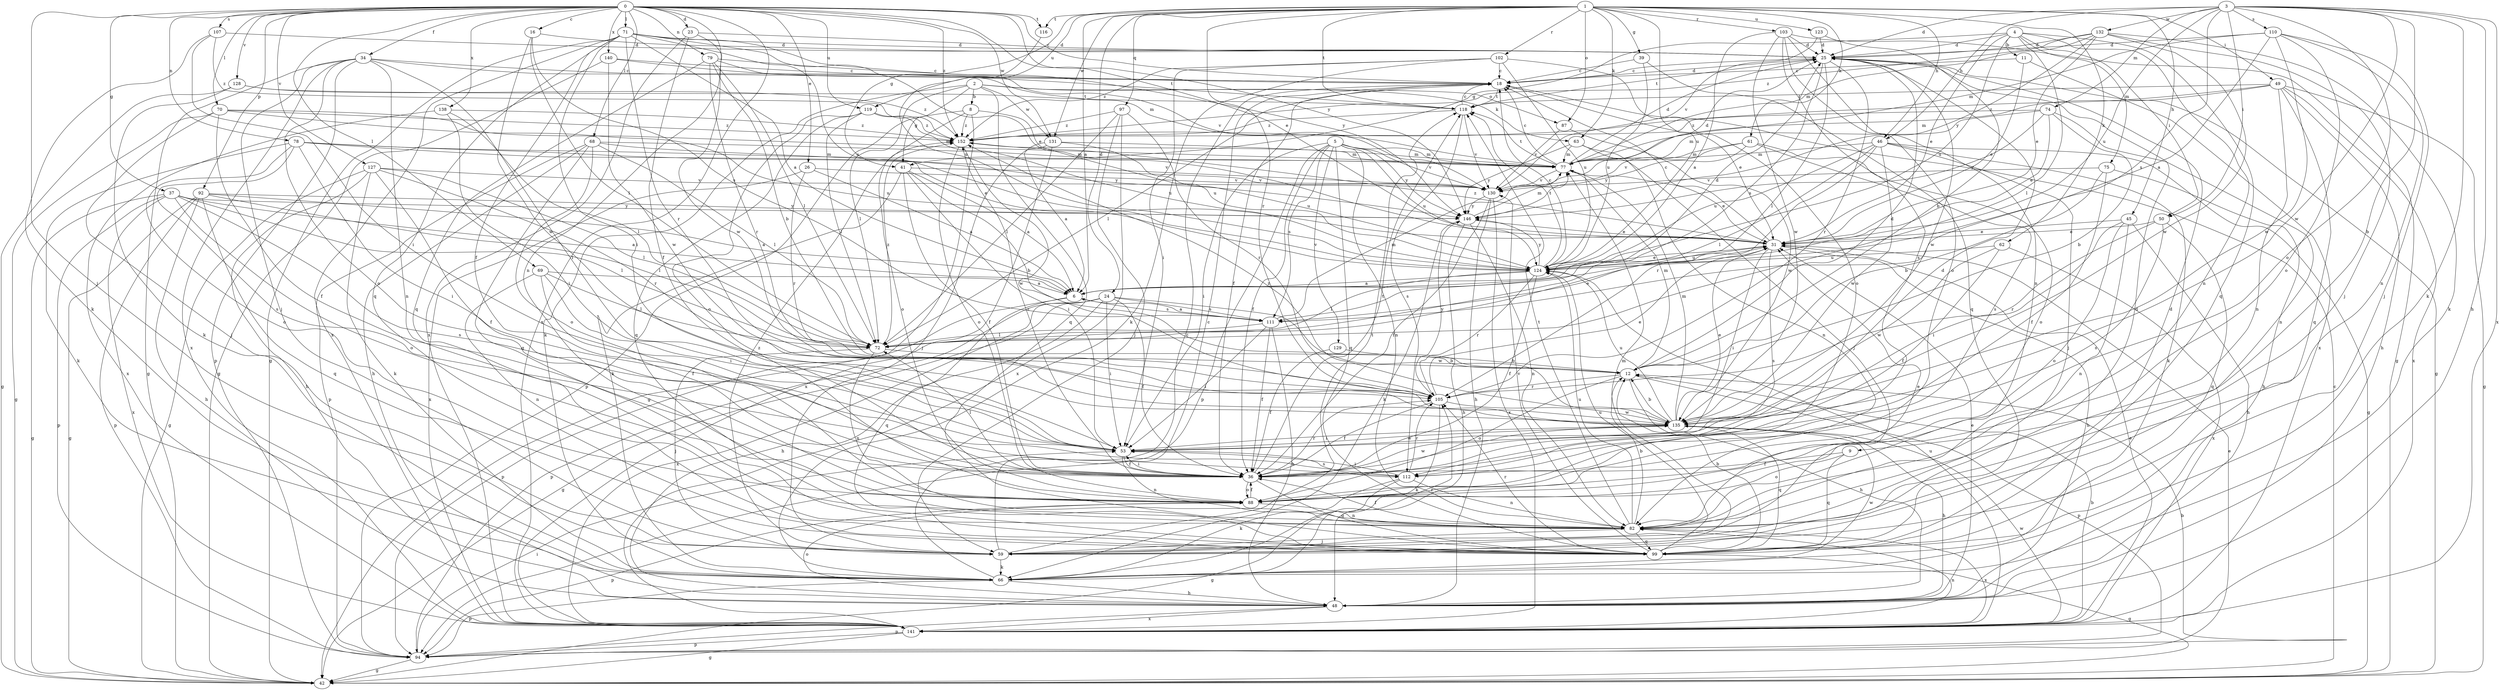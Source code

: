 strict digraph  {
0;
1;
2;
3;
4;
5;
6;
8;
9;
11;
12;
16;
18;
23;
24;
25;
26;
31;
34;
36;
37;
39;
41;
42;
45;
46;
48;
49;
50;
53;
59;
61;
62;
63;
66;
68;
69;
70;
71;
72;
74;
75;
77;
78;
79;
82;
87;
88;
92;
94;
97;
99;
102;
103;
105;
107;
110;
111;
112;
116;
118;
119;
123;
124;
127;
128;
129;
130;
131;
132;
135;
138;
140;
141;
146;
152;
0 -> 16  [label=c];
0 -> 18  [label=c];
0 -> 23  [label=d];
0 -> 26  [label=e];
0 -> 31  [label=e];
0 -> 34  [label=f];
0 -> 37  [label=g];
0 -> 59  [label=j];
0 -> 68  [label=l];
0 -> 69  [label=l];
0 -> 70  [label=l];
0 -> 71  [label=l];
0 -> 78  [label=n];
0 -> 79  [label=n];
0 -> 82  [label=n];
0 -> 92  [label=p];
0 -> 107  [label=s];
0 -> 116  [label=t];
0 -> 119  [label=u];
0 -> 127  [label=v];
0 -> 128  [label=v];
0 -> 131  [label=w];
0 -> 138  [label=x];
0 -> 140  [label=x];
0 -> 141  [label=x];
0 -> 146  [label=y];
0 -> 152  [label=z];
1 -> 6  [label=a];
1 -> 24  [label=d];
1 -> 39  [label=g];
1 -> 41  [label=g];
1 -> 45  [label=h];
1 -> 46  [label=h];
1 -> 49  [label=i];
1 -> 61  [label=k];
1 -> 62  [label=k];
1 -> 63  [label=k];
1 -> 87  [label=o];
1 -> 97  [label=q];
1 -> 102  [label=r];
1 -> 103  [label=r];
1 -> 105  [label=r];
1 -> 116  [label=t];
1 -> 118  [label=t];
1 -> 119  [label=u];
1 -> 123  [label=u];
1 -> 124  [label=u];
1 -> 131  [label=w];
2 -> 8  [label=b];
2 -> 41  [label=g];
2 -> 63  [label=k];
2 -> 66  [label=k];
2 -> 72  [label=l];
2 -> 87  [label=o];
2 -> 99  [label=q];
2 -> 131  [label=w];
3 -> 9  [label=b];
3 -> 25  [label=d];
3 -> 46  [label=h];
3 -> 48  [label=h];
3 -> 50  [label=i];
3 -> 66  [label=k];
3 -> 74  [label=m];
3 -> 88  [label=o];
3 -> 110  [label=s];
3 -> 111  [label=s];
3 -> 124  [label=u];
3 -> 132  [label=w];
3 -> 135  [label=w];
3 -> 141  [label=x];
4 -> 11  [label=b];
4 -> 25  [label=d];
4 -> 31  [label=e];
4 -> 41  [label=g];
4 -> 50  [label=i];
4 -> 72  [label=l];
4 -> 75  [label=m];
4 -> 82  [label=n];
4 -> 99  [label=q];
4 -> 124  [label=u];
5 -> 36  [label=f];
5 -> 53  [label=i];
5 -> 77  [label=m];
5 -> 82  [label=n];
5 -> 94  [label=p];
5 -> 99  [label=q];
5 -> 111  [label=s];
5 -> 124  [label=u];
5 -> 129  [label=v];
5 -> 130  [label=v];
5 -> 146  [label=y];
6 -> 25  [label=d];
6 -> 94  [label=p];
6 -> 99  [label=q];
6 -> 111  [label=s];
8 -> 42  [label=g];
8 -> 88  [label=o];
8 -> 94  [label=p];
8 -> 124  [label=u];
8 -> 152  [label=z];
9 -> 36  [label=f];
9 -> 88  [label=o];
9 -> 99  [label=q];
11 -> 18  [label=c];
11 -> 31  [label=e];
11 -> 141  [label=x];
12 -> 25  [label=d];
12 -> 48  [label=h];
12 -> 77  [label=m];
12 -> 88  [label=o];
12 -> 94  [label=p];
12 -> 105  [label=r];
16 -> 25  [label=d];
16 -> 72  [label=l];
16 -> 111  [label=s];
16 -> 135  [label=w];
18 -> 25  [label=d];
18 -> 31  [label=e];
18 -> 36  [label=f];
18 -> 72  [label=l];
18 -> 118  [label=t];
23 -> 25  [label=d];
23 -> 36  [label=f];
23 -> 135  [label=w];
23 -> 141  [label=x];
24 -> 36  [label=f];
24 -> 42  [label=g];
24 -> 48  [label=h];
24 -> 53  [label=i];
24 -> 94  [label=p];
24 -> 111  [label=s];
24 -> 135  [label=w];
24 -> 141  [label=x];
25 -> 18  [label=c];
25 -> 42  [label=g];
25 -> 72  [label=l];
25 -> 105  [label=r];
25 -> 111  [label=s];
25 -> 118  [label=t];
25 -> 135  [label=w];
26 -> 6  [label=a];
26 -> 105  [label=r];
26 -> 130  [label=v];
26 -> 141  [label=x];
31 -> 18  [label=c];
31 -> 48  [label=h];
31 -> 53  [label=i];
31 -> 112  [label=s];
31 -> 124  [label=u];
31 -> 152  [label=z];
34 -> 18  [label=c];
34 -> 42  [label=g];
34 -> 53  [label=i];
34 -> 59  [label=j];
34 -> 77  [label=m];
34 -> 82  [label=n];
34 -> 88  [label=o];
34 -> 94  [label=p];
34 -> 141  [label=x];
36 -> 25  [label=d];
36 -> 53  [label=i];
36 -> 72  [label=l];
36 -> 88  [label=o];
36 -> 99  [label=q];
36 -> 105  [label=r];
36 -> 118  [label=t];
36 -> 135  [label=w];
36 -> 152  [label=z];
37 -> 6  [label=a];
37 -> 42  [label=g];
37 -> 72  [label=l];
37 -> 88  [label=o];
37 -> 94  [label=p];
37 -> 112  [label=s];
37 -> 141  [label=x];
37 -> 146  [label=y];
39 -> 18  [label=c];
39 -> 99  [label=q];
39 -> 124  [label=u];
41 -> 6  [label=a];
41 -> 12  [label=b];
41 -> 36  [label=f];
41 -> 53  [label=i];
41 -> 66  [label=k];
41 -> 130  [label=v];
42 -> 18  [label=c];
45 -> 31  [label=e];
45 -> 48  [label=h];
45 -> 53  [label=i];
45 -> 82  [label=n];
45 -> 88  [label=o];
46 -> 42  [label=g];
46 -> 59  [label=j];
46 -> 66  [label=k];
46 -> 72  [label=l];
46 -> 77  [label=m];
46 -> 105  [label=r];
46 -> 124  [label=u];
46 -> 135  [label=w];
48 -> 31  [label=e];
48 -> 88  [label=o];
48 -> 94  [label=p];
48 -> 141  [label=x];
49 -> 42  [label=g];
49 -> 48  [label=h];
49 -> 77  [label=m];
49 -> 82  [label=n];
49 -> 99  [label=q];
49 -> 118  [label=t];
49 -> 141  [label=x];
49 -> 152  [label=z];
50 -> 31  [label=e];
50 -> 99  [label=q];
50 -> 105  [label=r];
50 -> 112  [label=s];
53 -> 36  [label=f];
53 -> 82  [label=n];
53 -> 112  [label=s];
53 -> 135  [label=w];
59 -> 18  [label=c];
59 -> 25  [label=d];
59 -> 66  [label=k];
59 -> 77  [label=m];
59 -> 118  [label=t];
59 -> 152  [label=z];
61 -> 77  [label=m];
61 -> 88  [label=o];
61 -> 112  [label=s];
61 -> 130  [label=v];
61 -> 146  [label=y];
62 -> 36  [label=f];
62 -> 124  [label=u];
62 -> 135  [label=w];
62 -> 141  [label=x];
63 -> 59  [label=j];
63 -> 77  [label=m];
63 -> 82  [label=n];
63 -> 146  [label=y];
66 -> 18  [label=c];
66 -> 48  [label=h];
66 -> 94  [label=p];
66 -> 105  [label=r];
66 -> 135  [label=w];
68 -> 48  [label=h];
68 -> 72  [label=l];
68 -> 77  [label=m];
68 -> 88  [label=o];
68 -> 94  [label=p];
68 -> 99  [label=q];
68 -> 146  [label=y];
69 -> 6  [label=a];
69 -> 36  [label=f];
69 -> 53  [label=i];
69 -> 72  [label=l];
69 -> 82  [label=n];
70 -> 36  [label=f];
70 -> 42  [label=g];
70 -> 59  [label=j];
70 -> 77  [label=m];
70 -> 124  [label=u];
70 -> 152  [label=z];
71 -> 6  [label=a];
71 -> 25  [label=d];
71 -> 31  [label=e];
71 -> 36  [label=f];
71 -> 42  [label=g];
71 -> 53  [label=i];
71 -> 99  [label=q];
71 -> 105  [label=r];
71 -> 124  [label=u];
71 -> 141  [label=x];
71 -> 146  [label=y];
72 -> 12  [label=b];
72 -> 59  [label=j];
72 -> 82  [label=n];
72 -> 152  [label=z];
74 -> 12  [label=b];
74 -> 31  [label=e];
74 -> 77  [label=m];
74 -> 82  [label=n];
74 -> 146  [label=y];
74 -> 152  [label=z];
75 -> 12  [label=b];
75 -> 36  [label=f];
75 -> 48  [label=h];
75 -> 130  [label=v];
77 -> 18  [label=c];
77 -> 25  [label=d];
77 -> 31  [label=e];
77 -> 118  [label=t];
77 -> 130  [label=v];
78 -> 31  [label=e];
78 -> 53  [label=i];
78 -> 66  [label=k];
78 -> 77  [label=m];
78 -> 88  [label=o];
78 -> 112  [label=s];
78 -> 130  [label=v];
79 -> 12  [label=b];
79 -> 18  [label=c];
79 -> 72  [label=l];
79 -> 99  [label=q];
79 -> 105  [label=r];
79 -> 130  [label=v];
82 -> 12  [label=b];
82 -> 31  [label=e];
82 -> 36  [label=f];
82 -> 59  [label=j];
82 -> 99  [label=q];
82 -> 118  [label=t];
82 -> 124  [label=u];
82 -> 141  [label=x];
87 -> 130  [label=v];
87 -> 135  [label=w];
88 -> 36  [label=f];
88 -> 82  [label=n];
88 -> 94  [label=p];
92 -> 6  [label=a];
92 -> 42  [label=g];
92 -> 48  [label=h];
92 -> 72  [label=l];
92 -> 94  [label=p];
92 -> 99  [label=q];
92 -> 146  [label=y];
94 -> 12  [label=b];
94 -> 31  [label=e];
94 -> 42  [label=g];
94 -> 53  [label=i];
97 -> 59  [label=j];
97 -> 72  [label=l];
97 -> 105  [label=r];
97 -> 141  [label=x];
97 -> 152  [label=z];
99 -> 12  [label=b];
99 -> 25  [label=d];
99 -> 42  [label=g];
99 -> 105  [label=r];
99 -> 124  [label=u];
99 -> 130  [label=v];
102 -> 18  [label=c];
102 -> 53  [label=i];
102 -> 66  [label=k];
102 -> 88  [label=o];
102 -> 124  [label=u];
102 -> 152  [label=z];
103 -> 6  [label=a];
103 -> 25  [label=d];
103 -> 42  [label=g];
103 -> 82  [label=n];
103 -> 88  [label=o];
103 -> 112  [label=s];
103 -> 135  [label=w];
105 -> 31  [label=e];
105 -> 36  [label=f];
105 -> 66  [label=k];
105 -> 135  [label=w];
105 -> 146  [label=y];
107 -> 25  [label=d];
107 -> 53  [label=i];
107 -> 66  [label=k];
107 -> 152  [label=z];
110 -> 6  [label=a];
110 -> 25  [label=d];
110 -> 59  [label=j];
110 -> 77  [label=m];
110 -> 82  [label=n];
110 -> 88  [label=o];
110 -> 135  [label=w];
111 -> 6  [label=a];
111 -> 31  [label=e];
111 -> 36  [label=f];
111 -> 48  [label=h];
111 -> 53  [label=i];
111 -> 72  [label=l];
111 -> 77  [label=m];
112 -> 42  [label=g];
112 -> 53  [label=i];
112 -> 66  [label=k];
112 -> 82  [label=n];
112 -> 105  [label=r];
116 -> 124  [label=u];
118 -> 18  [label=c];
118 -> 112  [label=s];
118 -> 130  [label=v];
118 -> 152  [label=z];
119 -> 72  [label=l];
119 -> 88  [label=o];
119 -> 99  [label=q];
119 -> 124  [label=u];
119 -> 152  [label=z];
123 -> 12  [label=b];
123 -> 25  [label=d];
123 -> 130  [label=v];
124 -> 6  [label=a];
124 -> 18  [label=c];
124 -> 31  [label=e];
124 -> 36  [label=f];
124 -> 72  [label=l];
124 -> 105  [label=r];
124 -> 118  [label=t];
124 -> 146  [label=y];
127 -> 36  [label=f];
127 -> 42  [label=g];
127 -> 48  [label=h];
127 -> 66  [label=k];
127 -> 72  [label=l];
127 -> 105  [label=r];
127 -> 130  [label=v];
128 -> 42  [label=g];
128 -> 66  [label=k];
128 -> 118  [label=t];
128 -> 152  [label=z];
129 -> 12  [label=b];
129 -> 36  [label=f];
130 -> 25  [label=d];
130 -> 36  [label=f];
130 -> 48  [label=h];
130 -> 141  [label=x];
130 -> 146  [label=y];
131 -> 6  [label=a];
131 -> 59  [label=j];
131 -> 77  [label=m];
131 -> 124  [label=u];
131 -> 141  [label=x];
132 -> 25  [label=d];
132 -> 31  [label=e];
132 -> 59  [label=j];
132 -> 66  [label=k];
132 -> 77  [label=m];
132 -> 135  [label=w];
132 -> 146  [label=y];
132 -> 152  [label=z];
135 -> 12  [label=b];
135 -> 31  [label=e];
135 -> 48  [label=h];
135 -> 53  [label=i];
135 -> 77  [label=m];
135 -> 99  [label=q];
135 -> 124  [label=u];
135 -> 152  [label=z];
138 -> 53  [label=i];
138 -> 72  [label=l];
138 -> 141  [label=x];
138 -> 152  [label=z];
140 -> 18  [label=c];
140 -> 42  [label=g];
140 -> 118  [label=t];
140 -> 135  [label=w];
141 -> 12  [label=b];
141 -> 31  [label=e];
141 -> 42  [label=g];
141 -> 82  [label=n];
141 -> 94  [label=p];
141 -> 124  [label=u];
141 -> 135  [label=w];
146 -> 31  [label=e];
146 -> 48  [label=h];
146 -> 66  [label=k];
146 -> 77  [label=m];
146 -> 82  [label=n];
152 -> 77  [label=m];
152 -> 88  [label=o];
152 -> 135  [label=w];
}
